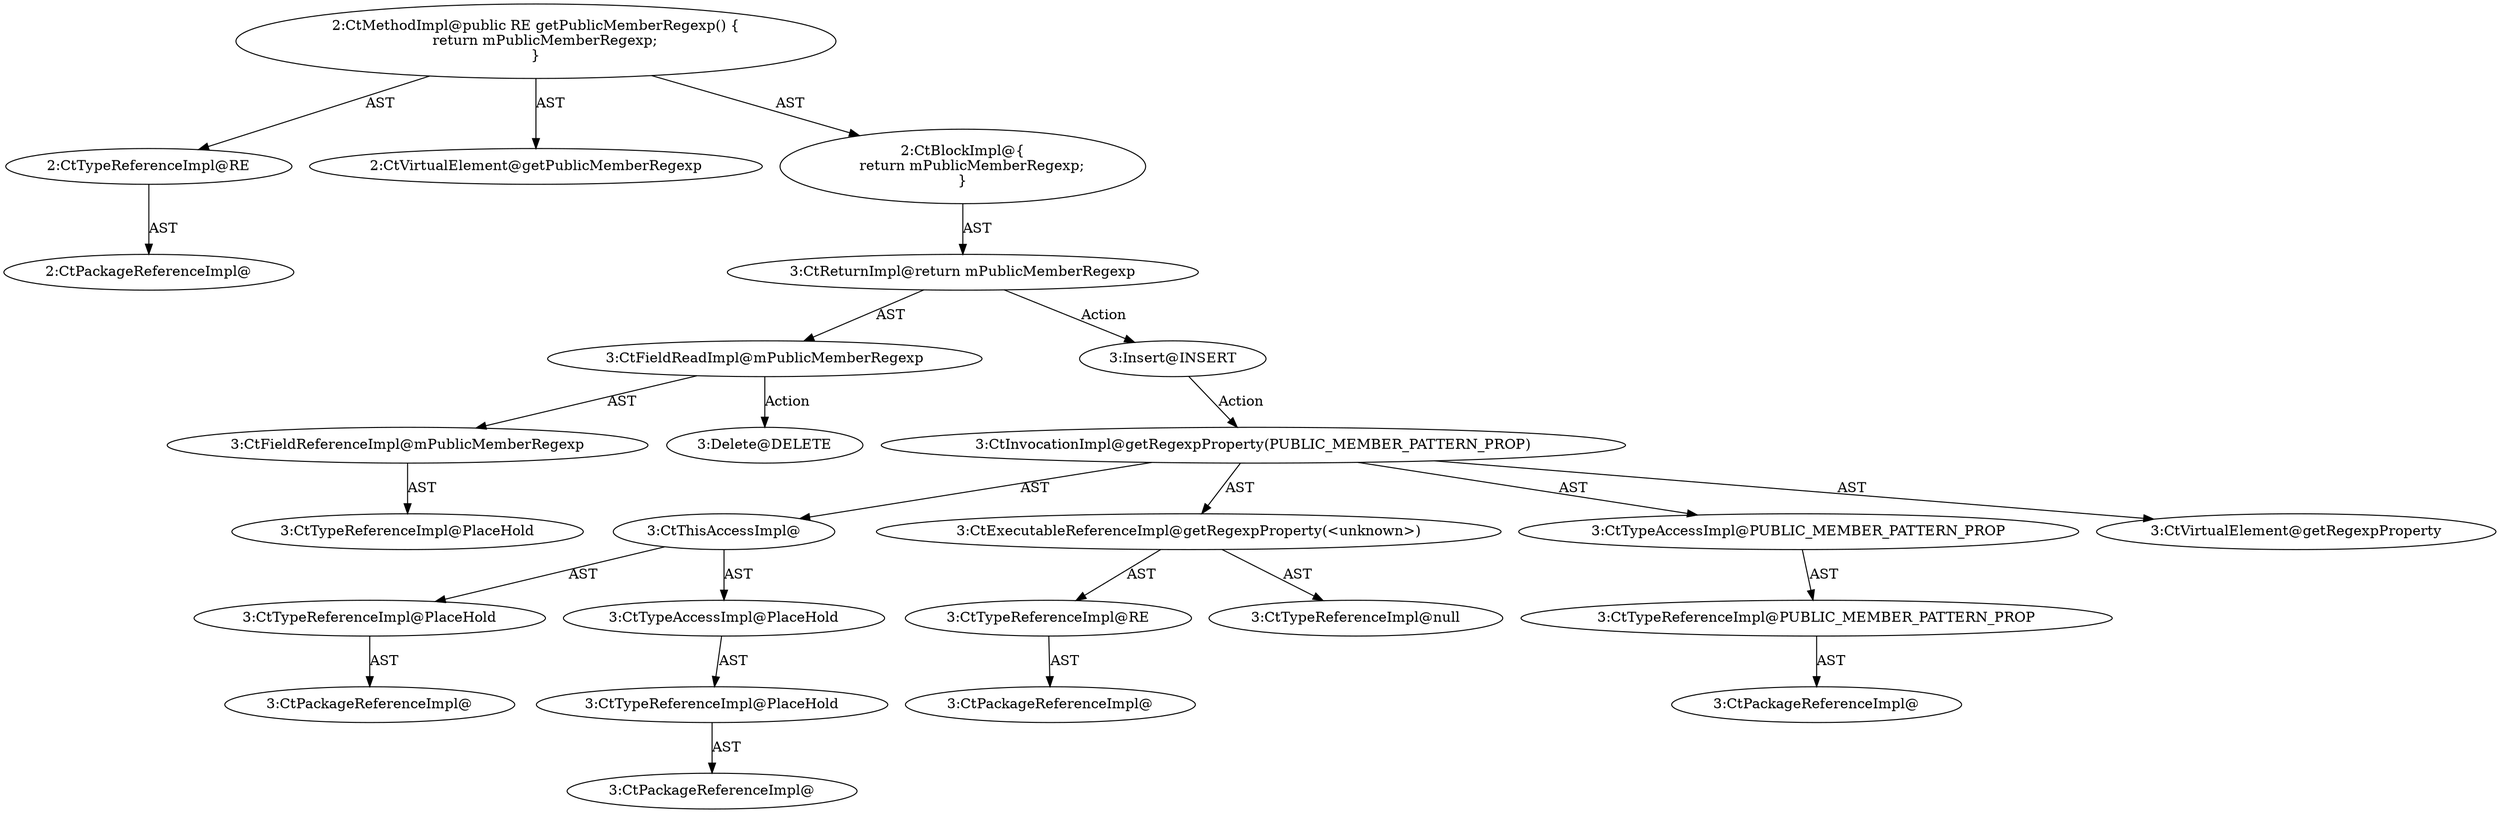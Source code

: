 digraph "getPublicMemberRegexp#?" {
0 [label="2:CtTypeReferenceImpl@RE" shape=ellipse]
1 [label="2:CtPackageReferenceImpl@" shape=ellipse]
2 [label="2:CtVirtualElement@getPublicMemberRegexp" shape=ellipse]
3 [label="3:CtFieldReferenceImpl@mPublicMemberRegexp" shape=ellipse]
4 [label="3:CtTypeReferenceImpl@PlaceHold" shape=ellipse]
5 [label="3:CtFieldReadImpl@mPublicMemberRegexp" shape=ellipse]
6 [label="3:CtReturnImpl@return mPublicMemberRegexp" shape=ellipse]
7 [label="2:CtBlockImpl@\{
    return mPublicMemberRegexp;
\}" shape=ellipse]
8 [label="2:CtMethodImpl@public RE getPublicMemberRegexp() \{
    return mPublicMemberRegexp;
\}" shape=ellipse]
9 [label="3:Delete@DELETE" shape=ellipse]
10 [label="3:Insert@INSERT" shape=ellipse]
11 [label="3:CtPackageReferenceImpl@" shape=ellipse]
12 [label="3:CtTypeReferenceImpl@PlaceHold" shape=ellipse]
13 [label="3:CtPackageReferenceImpl@" shape=ellipse]
14 [label="3:CtTypeReferenceImpl@PlaceHold" shape=ellipse]
15 [label="3:CtTypeAccessImpl@PlaceHold" shape=ellipse]
16 [label="3:CtThisAccessImpl@" shape=ellipse]
17 [label="3:CtPackageReferenceImpl@" shape=ellipse]
18 [label="3:CtTypeReferenceImpl@RE" shape=ellipse]
19 [label="3:CtTypeReferenceImpl@null" shape=ellipse]
20 [label="3:CtExecutableReferenceImpl@getRegexpProperty(<unknown>)" shape=ellipse]
21 [label="3:CtPackageReferenceImpl@" shape=ellipse]
22 [label="3:CtTypeReferenceImpl@PUBLIC_MEMBER_PATTERN_PROP" shape=ellipse]
23 [label="3:CtTypeAccessImpl@PUBLIC_MEMBER_PATTERN_PROP" shape=ellipse]
24 [label="3:CtInvocationImpl@getRegexpProperty(PUBLIC_MEMBER_PATTERN_PROP)" shape=ellipse]
25 [label="3:CtVirtualElement@getRegexpProperty" shape=ellipse]
0 -> 1 [label="AST"];
3 -> 4 [label="AST"];
5 -> 3 [label="AST"];
5 -> 9 [label="Action"];
6 -> 5 [label="AST"];
6 -> 10 [label="Action"];
7 -> 6 [label="AST"];
8 -> 2 [label="AST"];
8 -> 0 [label="AST"];
8 -> 7 [label="AST"];
10 -> 24 [label="Action"];
12 -> 11 [label="AST"];
14 -> 13 [label="AST"];
15 -> 14 [label="AST"];
16 -> 12 [label="AST"];
16 -> 15 [label="AST"];
18 -> 17 [label="AST"];
20 -> 18 [label="AST"];
20 -> 19 [label="AST"];
22 -> 21 [label="AST"];
23 -> 22 [label="AST"];
24 -> 25 [label="AST"];
24 -> 16 [label="AST"];
24 -> 20 [label="AST"];
24 -> 23 [label="AST"];
}